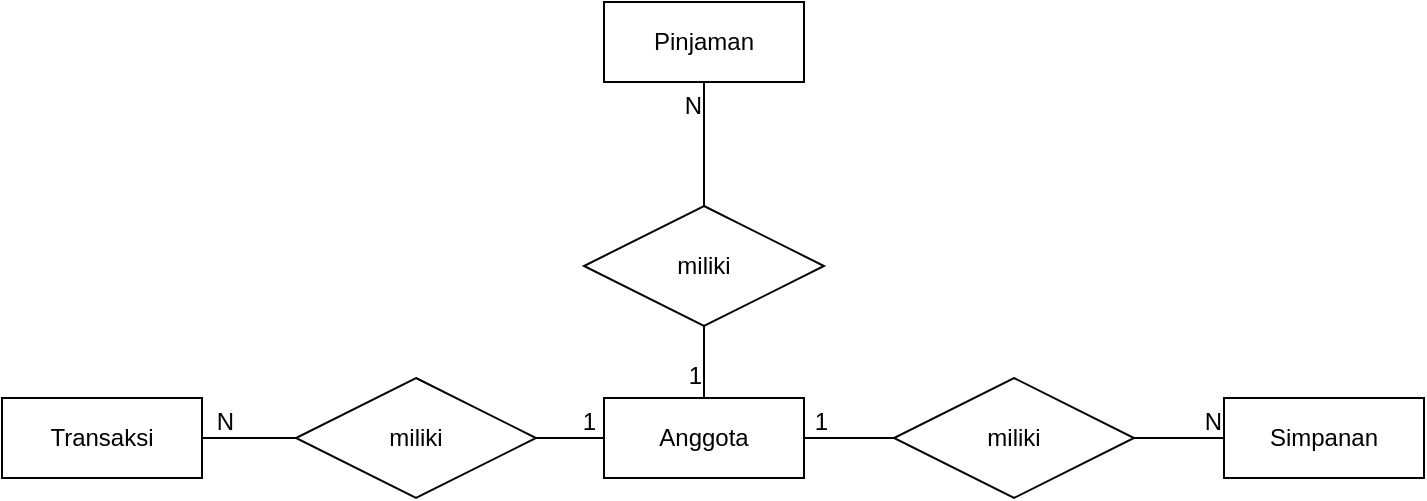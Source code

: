<mxfile version="24.7.13">
  <diagram name="Page-1" id="ON-6lyFYmii31hYDbehs">
    <mxGraphModel dx="1967" dy="1036" grid="0" gridSize="10" guides="1" tooltips="1" connect="1" arrows="1" fold="1" page="0" pageScale="1" pageWidth="850" pageHeight="1100" math="0" shadow="0">
      <root>
        <mxCell id="0" />
        <mxCell id="1" parent="0" />
        <mxCell id="tCbkf5cZ0JOztSYl1kHS-6" value="Anggota" style="whiteSpace=wrap;html=1;align=center;" vertex="1" parent="1">
          <mxGeometry x="-263" y="29" width="100" height="40" as="geometry" />
        </mxCell>
        <mxCell id="tCbkf5cZ0JOztSYl1kHS-7" value="Pinjaman" style="whiteSpace=wrap;html=1;align=center;" vertex="1" parent="1">
          <mxGeometry x="-263" y="-169" width="100" height="40" as="geometry" />
        </mxCell>
        <mxCell id="tCbkf5cZ0JOztSYl1kHS-8" value="Simpanan" style="whiteSpace=wrap;html=1;align=center;" vertex="1" parent="1">
          <mxGeometry x="47" y="29" width="100" height="40" as="geometry" />
        </mxCell>
        <mxCell id="tCbkf5cZ0JOztSYl1kHS-9" value="Transaksi" style="whiteSpace=wrap;html=1;align=center;" vertex="1" parent="1">
          <mxGeometry x="-564" y="29" width="100" height="40" as="geometry" />
        </mxCell>
        <mxCell id="tCbkf5cZ0JOztSYl1kHS-18" value="miliki" style="shape=rhombus;perimeter=rhombusPerimeter;whiteSpace=wrap;html=1;align=center;" vertex="1" parent="1">
          <mxGeometry x="-273" y="-67" width="120" height="60" as="geometry" />
        </mxCell>
        <mxCell id="tCbkf5cZ0JOztSYl1kHS-22" value="miliki" style="shape=rhombus;perimeter=rhombusPerimeter;whiteSpace=wrap;html=1;align=center;" vertex="1" parent="1">
          <mxGeometry x="-417" y="19" width="120" height="60" as="geometry" />
        </mxCell>
        <mxCell id="tCbkf5cZ0JOztSYl1kHS-17" value="miliki" style="shape=rhombus;perimeter=rhombusPerimeter;whiteSpace=wrap;html=1;align=center;" vertex="1" parent="1">
          <mxGeometry x="-118" y="19" width="120" height="60" as="geometry" />
        </mxCell>
        <mxCell id="tCbkf5cZ0JOztSYl1kHS-32" value="" style="endArrow=none;html=1;rounded=0;fontSize=12;startSize=8;endSize=8;curved=1;" edge="1" parent="1" source="tCbkf5cZ0JOztSYl1kHS-22" target="tCbkf5cZ0JOztSYl1kHS-9">
          <mxGeometry relative="1" as="geometry">
            <mxPoint x="-562" y="230" as="sourcePoint" />
            <mxPoint x="-402" y="230" as="targetPoint" />
          </mxGeometry>
        </mxCell>
        <mxCell id="tCbkf5cZ0JOztSYl1kHS-33" value="N" style="resizable=0;html=1;whiteSpace=wrap;align=right;verticalAlign=bottom;" connectable="0" vertex="1" parent="tCbkf5cZ0JOztSYl1kHS-32">
          <mxGeometry x="1" relative="1" as="geometry">
            <mxPoint x="17" as="offset" />
          </mxGeometry>
        </mxCell>
        <mxCell id="tCbkf5cZ0JOztSYl1kHS-34" value="" style="endArrow=none;html=1;rounded=0;fontSize=12;startSize=8;endSize=8;curved=1;" edge="1" parent="1" source="tCbkf5cZ0JOztSYl1kHS-22" target="tCbkf5cZ0JOztSYl1kHS-6">
          <mxGeometry relative="1" as="geometry">
            <mxPoint x="-595" y="189" as="sourcePoint" />
            <mxPoint x="-435" y="189" as="targetPoint" />
          </mxGeometry>
        </mxCell>
        <mxCell id="tCbkf5cZ0JOztSYl1kHS-35" value="1" style="resizable=0;html=1;whiteSpace=wrap;align=right;verticalAlign=bottom;" connectable="0" vertex="1" parent="tCbkf5cZ0JOztSYl1kHS-34">
          <mxGeometry x="1" relative="1" as="geometry">
            <mxPoint x="-3" as="offset" />
          </mxGeometry>
        </mxCell>
        <mxCell id="tCbkf5cZ0JOztSYl1kHS-36" value="" style="endArrow=none;html=1;rounded=0;fontSize=12;startSize=8;endSize=8;curved=1;" edge="1" parent="1" source="tCbkf5cZ0JOztSYl1kHS-18" target="tCbkf5cZ0JOztSYl1kHS-6">
          <mxGeometry relative="1" as="geometry">
            <mxPoint x="-132" y="-23" as="sourcePoint" />
            <mxPoint x="-186" y="39" as="targetPoint" />
          </mxGeometry>
        </mxCell>
        <mxCell id="tCbkf5cZ0JOztSYl1kHS-37" value="1" style="resizable=0;html=1;whiteSpace=wrap;align=right;verticalAlign=bottom;" connectable="0" vertex="1" parent="tCbkf5cZ0JOztSYl1kHS-36">
          <mxGeometry x="1" relative="1" as="geometry">
            <mxPoint y="-3" as="offset" />
          </mxGeometry>
        </mxCell>
        <mxCell id="tCbkf5cZ0JOztSYl1kHS-38" value="" style="endArrow=none;html=1;rounded=0;fontSize=12;startSize=8;endSize=8;curved=1;" edge="1" parent="1" source="tCbkf5cZ0JOztSYl1kHS-17" target="tCbkf5cZ0JOztSYl1kHS-6">
          <mxGeometry relative="1" as="geometry">
            <mxPoint x="-122" y="-13" as="sourcePoint" />
            <mxPoint x="-176" y="49" as="targetPoint" />
          </mxGeometry>
        </mxCell>
        <mxCell id="tCbkf5cZ0JOztSYl1kHS-39" value="1" style="resizable=0;html=1;whiteSpace=wrap;align=right;verticalAlign=bottom;" connectable="0" vertex="1" parent="tCbkf5cZ0JOztSYl1kHS-38">
          <mxGeometry x="1" relative="1" as="geometry">
            <mxPoint x="13" as="offset" />
          </mxGeometry>
        </mxCell>
        <mxCell id="tCbkf5cZ0JOztSYl1kHS-40" value="" style="endArrow=none;html=1;rounded=0;fontSize=12;startSize=8;endSize=8;curved=1;" edge="1" parent="1" source="tCbkf5cZ0JOztSYl1kHS-17" target="tCbkf5cZ0JOztSYl1kHS-8">
          <mxGeometry relative="1" as="geometry">
            <mxPoint x="-97" y="-66" as="sourcePoint" />
            <mxPoint x="-58" y="-116" as="targetPoint" />
          </mxGeometry>
        </mxCell>
        <mxCell id="tCbkf5cZ0JOztSYl1kHS-41" value="N" style="resizable=0;html=1;whiteSpace=wrap;align=right;verticalAlign=bottom;" connectable="0" vertex="1" parent="tCbkf5cZ0JOztSYl1kHS-40">
          <mxGeometry x="1" relative="1" as="geometry" />
        </mxCell>
        <mxCell id="tCbkf5cZ0JOztSYl1kHS-42" value="" style="endArrow=none;html=1;rounded=0;fontSize=12;startSize=8;endSize=8;curved=1;" edge="1" parent="1" source="tCbkf5cZ0JOztSYl1kHS-18" target="tCbkf5cZ0JOztSYl1kHS-7">
          <mxGeometry relative="1" as="geometry">
            <mxPoint x="-97" y="-66" as="sourcePoint" />
            <mxPoint x="-58" y="-116" as="targetPoint" />
          </mxGeometry>
        </mxCell>
        <mxCell id="tCbkf5cZ0JOztSYl1kHS-43" value="N" style="resizable=0;html=1;whiteSpace=wrap;align=right;verticalAlign=bottom;" connectable="0" vertex="1" parent="tCbkf5cZ0JOztSYl1kHS-42">
          <mxGeometry x="1" relative="1" as="geometry">
            <mxPoint y="20" as="offset" />
          </mxGeometry>
        </mxCell>
      </root>
    </mxGraphModel>
  </diagram>
</mxfile>
